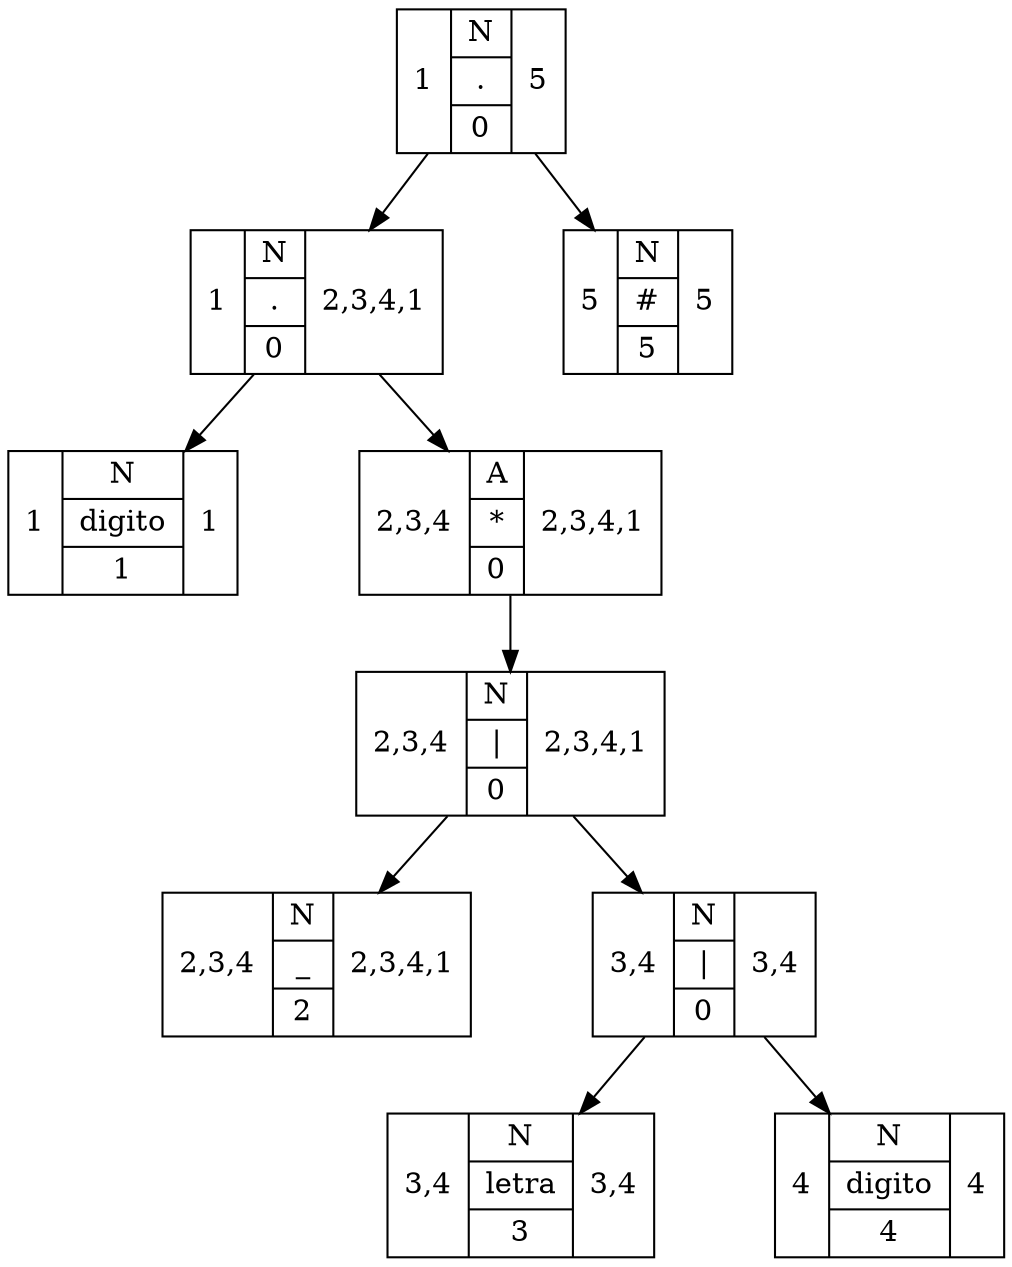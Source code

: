 digraph G { 

nodesep=0.8;

ranksep=0.5;


  
N0[shape=record label=" 1| { N| digito|1 } |1 " ];
N7->N0; 
N1[shape=record label=" 2,3,4| { N| _|2 } |2,3,4,1 " ];
N5->N1; 
N2[shape=record label=" 3,4| { N| letra|3 } |3,4 " ];
N4->N2; 
N3[shape=record label=" 4| { N| digito|4 } |4 " ];
N4->N3; 
N4[shape=record label=" 3,4| { N| \||0 } |3,4 " ];
N5->N4; 
N5[shape=record label=" 2,3,4| { N| \||0 } |2,3,4,1 " ];
N6->N5; 
N6[shape=record label=" 2,3,4| { A| *|0 } |2,3,4,1 " ];
N7->N6; 
N7[shape=record label=" 1| { N| .|0 } |2,3,4,1 " ];
N9->N7; 
N8[shape=record label=" 5| { N| #|5 } |5 " ];
N9->N8; 
N9[shape=record label=" 1| { N| .|0 } |5 " ];


}

